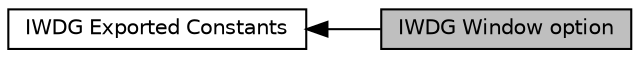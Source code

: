 digraph "IWDG Window option"
{
  edge [fontname="Helvetica",fontsize="10",labelfontname="Helvetica",labelfontsize="10"];
  node [fontname="Helvetica",fontsize="10",shape=record];
  rankdir=LR;
  Node1 [label="IWDG Exported Constants",height=0.2,width=0.4,color="black", fillcolor="white", style="filled",URL="$group___i_w_d_g___exported___constants.html"];
  Node0 [label="IWDG Window option",height=0.2,width=0.4,color="black", fillcolor="grey75", style="filled", fontcolor="black"];
  Node1->Node0 [shape=plaintext, dir="back", style="solid"];
}
